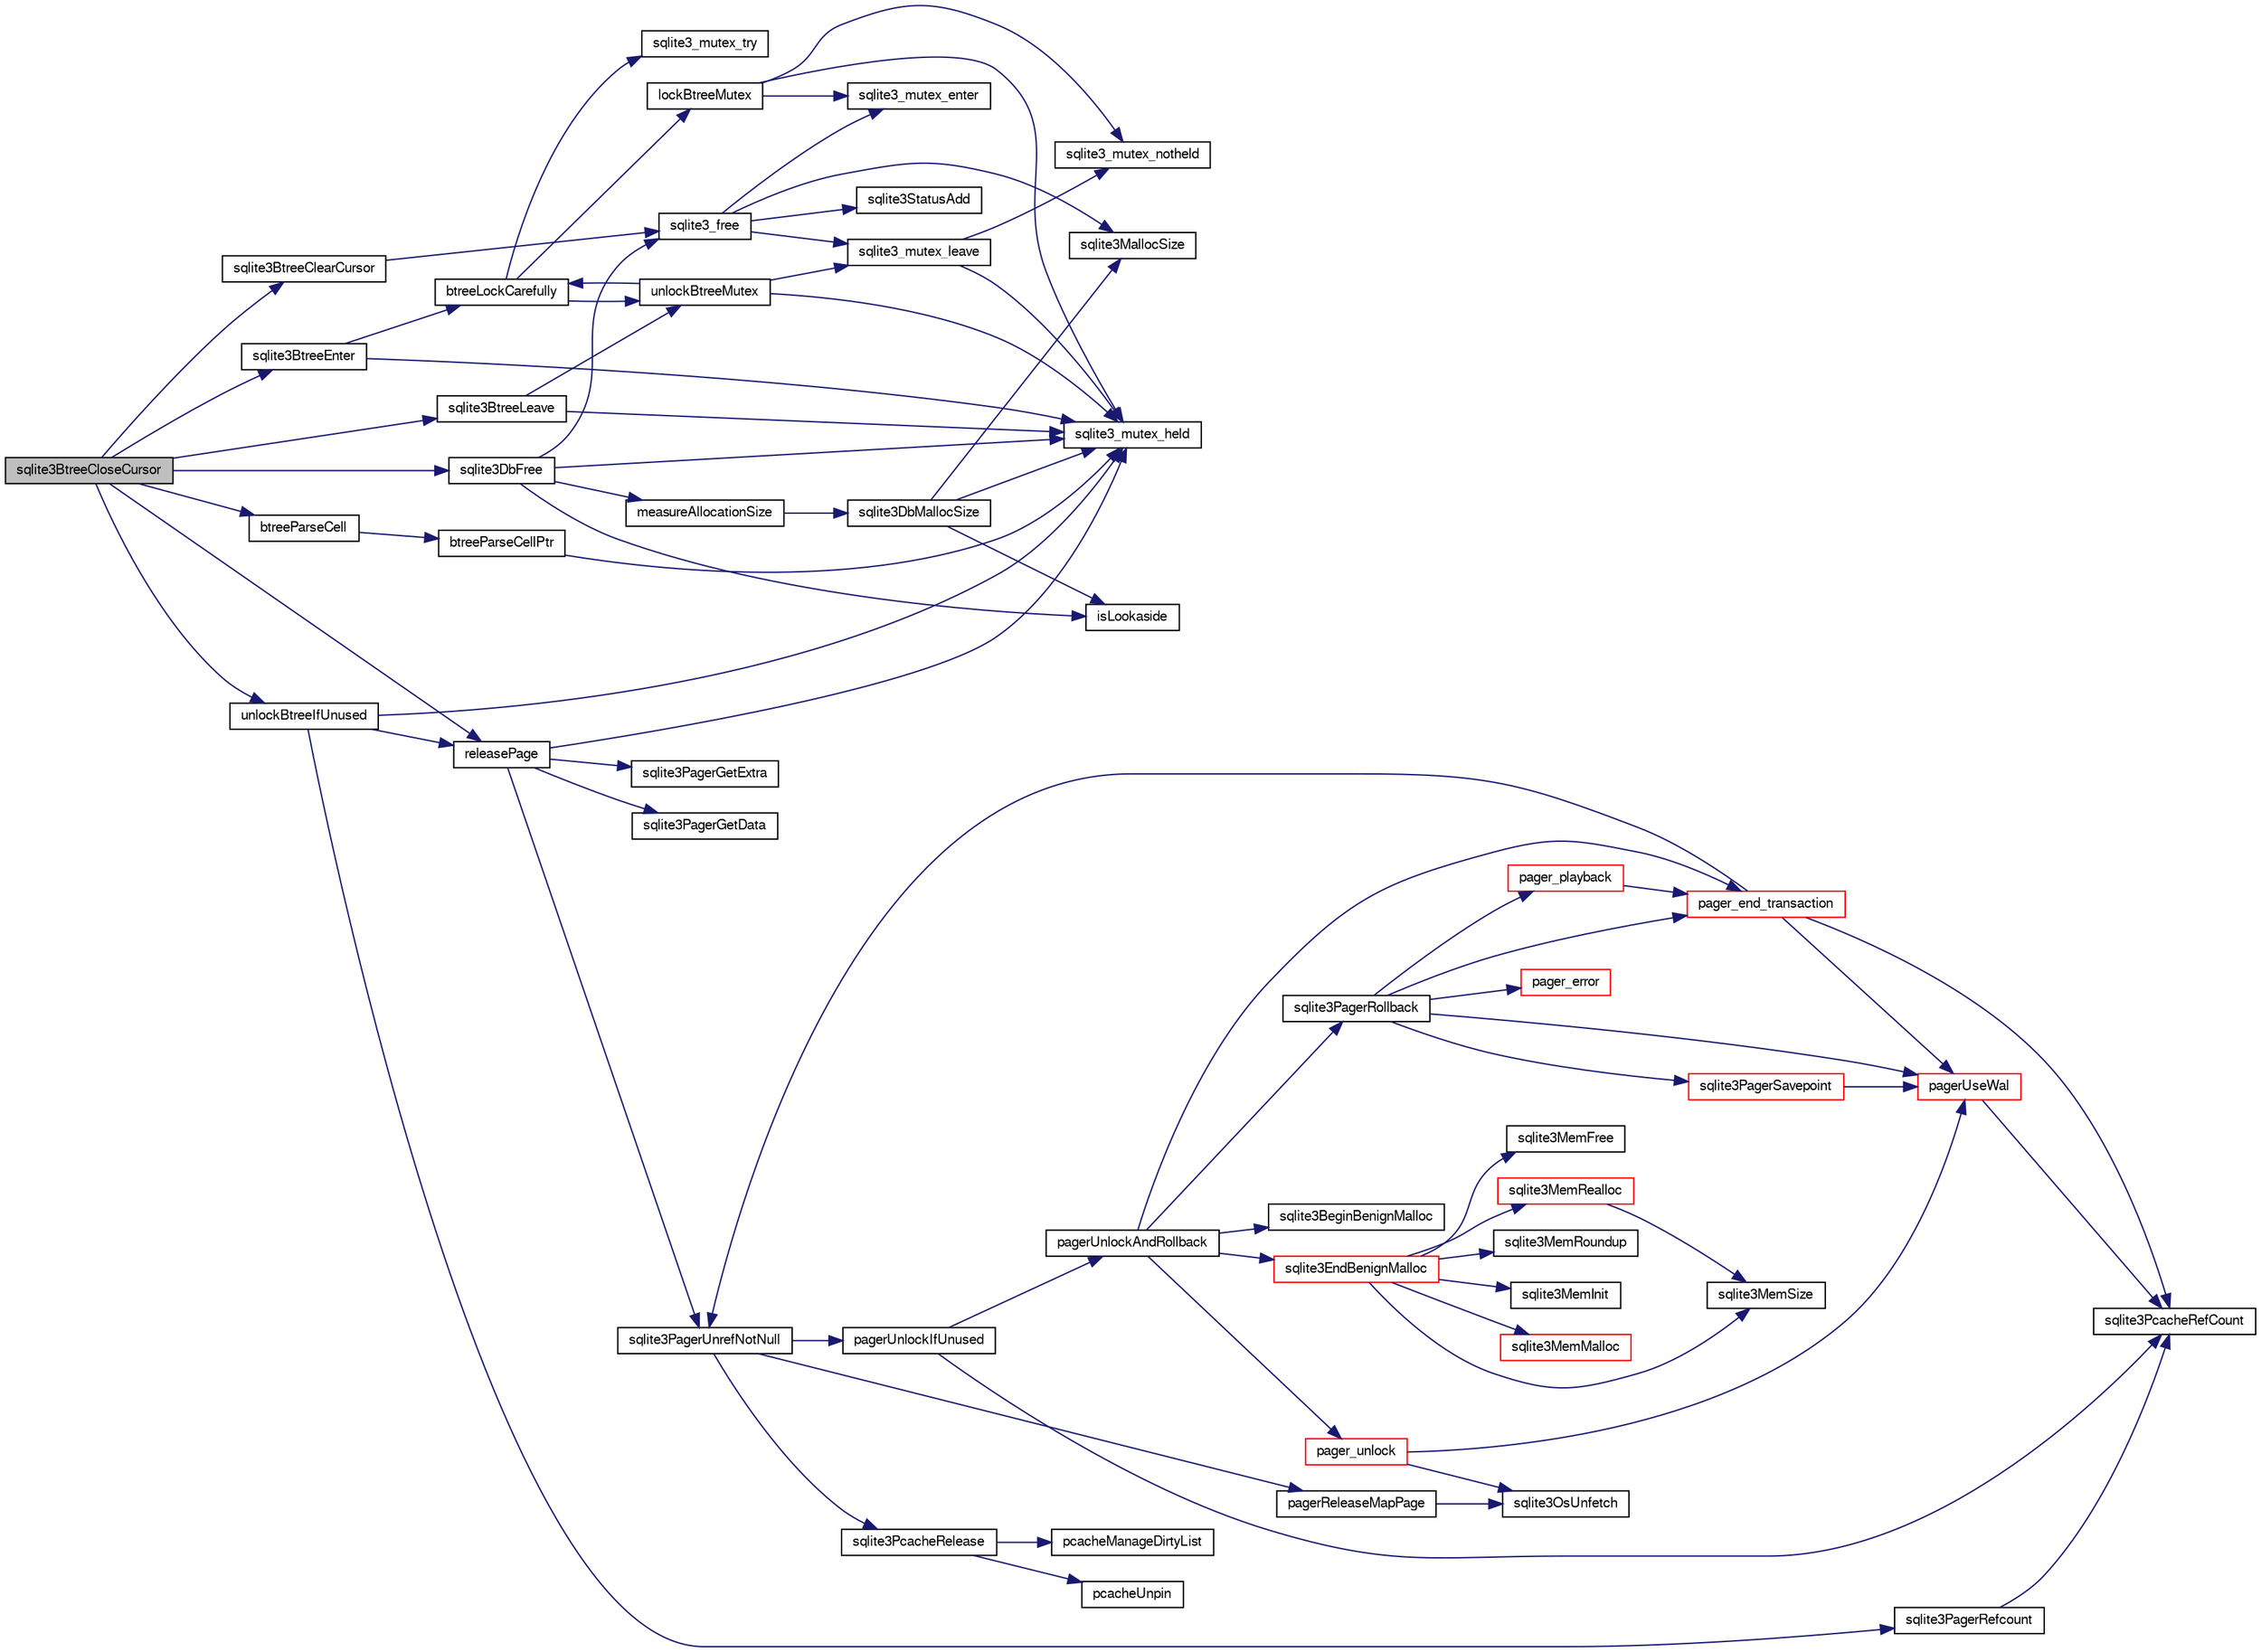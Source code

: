 digraph "sqlite3BtreeCloseCursor"
{
  edge [fontname="FreeSans",fontsize="10",labelfontname="FreeSans",labelfontsize="10"];
  node [fontname="FreeSans",fontsize="10",shape=record];
  rankdir="LR";
  Node439107 [label="sqlite3BtreeCloseCursor",height=0.2,width=0.4,color="black", fillcolor="grey75", style="filled", fontcolor="black"];
  Node439107 -> Node439108 [color="midnightblue",fontsize="10",style="solid",fontname="FreeSans"];
  Node439108 [label="sqlite3BtreeEnter",height=0.2,width=0.4,color="black", fillcolor="white", style="filled",URL="$sqlite3_8c.html#afa05d700ca373993fe6b0525b867feff"];
  Node439108 -> Node439109 [color="midnightblue",fontsize="10",style="solid",fontname="FreeSans"];
  Node439109 [label="sqlite3_mutex_held",height=0.2,width=0.4,color="black", fillcolor="white", style="filled",URL="$sqlite3_8c.html#acf77da68932b6bc163c5e68547ecc3e7"];
  Node439108 -> Node439110 [color="midnightblue",fontsize="10",style="solid",fontname="FreeSans"];
  Node439110 [label="btreeLockCarefully",height=0.2,width=0.4,color="black", fillcolor="white", style="filled",URL="$sqlite3_8c.html#a796746b1c1e4d6926960636bd74c79d7"];
  Node439110 -> Node439111 [color="midnightblue",fontsize="10",style="solid",fontname="FreeSans"];
  Node439111 [label="sqlite3_mutex_try",height=0.2,width=0.4,color="black", fillcolor="white", style="filled",URL="$sqlite3_8c.html#a196f84b09bdfda96ae5ae23189be1ec8"];
  Node439110 -> Node439112 [color="midnightblue",fontsize="10",style="solid",fontname="FreeSans"];
  Node439112 [label="unlockBtreeMutex",height=0.2,width=0.4,color="black", fillcolor="white", style="filled",URL="$sqlite3_8c.html#a29bc7d1c753dfa2af9fb296b7dc19a4a"];
  Node439112 -> Node439109 [color="midnightblue",fontsize="10",style="solid",fontname="FreeSans"];
  Node439112 -> Node439113 [color="midnightblue",fontsize="10",style="solid",fontname="FreeSans"];
  Node439113 [label="sqlite3_mutex_leave",height=0.2,width=0.4,color="black", fillcolor="white", style="filled",URL="$sqlite3_8c.html#a5838d235601dbd3c1fa993555c6bcc93"];
  Node439113 -> Node439109 [color="midnightblue",fontsize="10",style="solid",fontname="FreeSans"];
  Node439113 -> Node439114 [color="midnightblue",fontsize="10",style="solid",fontname="FreeSans"];
  Node439114 [label="sqlite3_mutex_notheld",height=0.2,width=0.4,color="black", fillcolor="white", style="filled",URL="$sqlite3_8c.html#a83967c837c1c000d3b5adcfaa688f5dc"];
  Node439112 -> Node439110 [color="midnightblue",fontsize="10",style="solid",fontname="FreeSans"];
  Node439110 -> Node439115 [color="midnightblue",fontsize="10",style="solid",fontname="FreeSans"];
  Node439115 [label="lockBtreeMutex",height=0.2,width=0.4,color="black", fillcolor="white", style="filled",URL="$sqlite3_8c.html#ab1714bc62ac8a451c7b17bc53053ca53"];
  Node439115 -> Node439114 [color="midnightblue",fontsize="10",style="solid",fontname="FreeSans"];
  Node439115 -> Node439109 [color="midnightblue",fontsize="10",style="solid",fontname="FreeSans"];
  Node439115 -> Node439116 [color="midnightblue",fontsize="10",style="solid",fontname="FreeSans"];
  Node439116 [label="sqlite3_mutex_enter",height=0.2,width=0.4,color="black", fillcolor="white", style="filled",URL="$sqlite3_8c.html#a1c12cde690bd89f104de5cbad12a6bf5"];
  Node439107 -> Node439117 [color="midnightblue",fontsize="10",style="solid",fontname="FreeSans"];
  Node439117 [label="sqlite3BtreeClearCursor",height=0.2,width=0.4,color="black", fillcolor="white", style="filled",URL="$sqlite3_8c.html#ad53903979a58184b0d15593e6f98d9c5"];
  Node439117 -> Node439118 [color="midnightblue",fontsize="10",style="solid",fontname="FreeSans"];
  Node439118 [label="sqlite3_free",height=0.2,width=0.4,color="black", fillcolor="white", style="filled",URL="$sqlite3_8c.html#a6552349e36a8a691af5487999ab09519"];
  Node439118 -> Node439116 [color="midnightblue",fontsize="10",style="solid",fontname="FreeSans"];
  Node439118 -> Node439119 [color="midnightblue",fontsize="10",style="solid",fontname="FreeSans"];
  Node439119 [label="sqlite3StatusAdd",height=0.2,width=0.4,color="black", fillcolor="white", style="filled",URL="$sqlite3_8c.html#afa029f93586aeab4cc85360905dae9cd"];
  Node439118 -> Node439120 [color="midnightblue",fontsize="10",style="solid",fontname="FreeSans"];
  Node439120 [label="sqlite3MallocSize",height=0.2,width=0.4,color="black", fillcolor="white", style="filled",URL="$sqlite3_8c.html#acf5d2a5f35270bafb050bd2def576955"];
  Node439118 -> Node439113 [color="midnightblue",fontsize="10",style="solid",fontname="FreeSans"];
  Node439107 -> Node439121 [color="midnightblue",fontsize="10",style="solid",fontname="FreeSans"];
  Node439121 [label="releasePage",height=0.2,width=0.4,color="black", fillcolor="white", style="filled",URL="$sqlite3_8c.html#a92c6fb14f9bcf117440c35116c26d6c4"];
  Node439121 -> Node439122 [color="midnightblue",fontsize="10",style="solid",fontname="FreeSans"];
  Node439122 [label="sqlite3PagerGetExtra",height=0.2,width=0.4,color="black", fillcolor="white", style="filled",URL="$sqlite3_8c.html#a48e879a6d20f06f27390973ab8d59bd7"];
  Node439121 -> Node439123 [color="midnightblue",fontsize="10",style="solid",fontname="FreeSans"];
  Node439123 [label="sqlite3PagerGetData",height=0.2,width=0.4,color="black", fillcolor="white", style="filled",URL="$sqlite3_8c.html#a9dd340e56fb4b7fad4df339595b8d8a2"];
  Node439121 -> Node439109 [color="midnightblue",fontsize="10",style="solid",fontname="FreeSans"];
  Node439121 -> Node439124 [color="midnightblue",fontsize="10",style="solid",fontname="FreeSans"];
  Node439124 [label="sqlite3PagerUnrefNotNull",height=0.2,width=0.4,color="black", fillcolor="white", style="filled",URL="$sqlite3_8c.html#a4b314f96f09f5c68c94672e420e31ab9"];
  Node439124 -> Node439125 [color="midnightblue",fontsize="10",style="solid",fontname="FreeSans"];
  Node439125 [label="pagerReleaseMapPage",height=0.2,width=0.4,color="black", fillcolor="white", style="filled",URL="$sqlite3_8c.html#aefa288f9febba49488ab634f8b0d5f6d"];
  Node439125 -> Node439126 [color="midnightblue",fontsize="10",style="solid",fontname="FreeSans"];
  Node439126 [label="sqlite3OsUnfetch",height=0.2,width=0.4,color="black", fillcolor="white", style="filled",URL="$sqlite3_8c.html#abc0da72cb8b8989cf8708b572fe5fef4"];
  Node439124 -> Node439127 [color="midnightblue",fontsize="10",style="solid",fontname="FreeSans"];
  Node439127 [label="sqlite3PcacheRelease",height=0.2,width=0.4,color="black", fillcolor="white", style="filled",URL="$sqlite3_8c.html#ad07fc7a8130ad1e77861f345084b1b83"];
  Node439127 -> Node439128 [color="midnightblue",fontsize="10",style="solid",fontname="FreeSans"];
  Node439128 [label="pcacheUnpin",height=0.2,width=0.4,color="black", fillcolor="white", style="filled",URL="$sqlite3_8c.html#a76530dde0f26366c0614d713daf9859c"];
  Node439127 -> Node439129 [color="midnightblue",fontsize="10",style="solid",fontname="FreeSans"];
  Node439129 [label="pcacheManageDirtyList",height=0.2,width=0.4,color="black", fillcolor="white", style="filled",URL="$sqlite3_8c.html#aae9bc2ddff700c30e5f9c80d531d6acc"];
  Node439124 -> Node439130 [color="midnightblue",fontsize="10",style="solid",fontname="FreeSans"];
  Node439130 [label="pagerUnlockIfUnused",height=0.2,width=0.4,color="black", fillcolor="white", style="filled",URL="$sqlite3_8c.html#abf547f4276efb6f10262f7fde1e4d065"];
  Node439130 -> Node439131 [color="midnightblue",fontsize="10",style="solid",fontname="FreeSans"];
  Node439131 [label="sqlite3PcacheRefCount",height=0.2,width=0.4,color="black", fillcolor="white", style="filled",URL="$sqlite3_8c.html#adee2536d23ec9628e0883ccab03b3429"];
  Node439130 -> Node439132 [color="midnightblue",fontsize="10",style="solid",fontname="FreeSans"];
  Node439132 [label="pagerUnlockAndRollback",height=0.2,width=0.4,color="black", fillcolor="white", style="filled",URL="$sqlite3_8c.html#a02d96b7bf62c3b13ba905d168914518c"];
  Node439132 -> Node439133 [color="midnightblue",fontsize="10",style="solid",fontname="FreeSans"];
  Node439133 [label="sqlite3BeginBenignMalloc",height=0.2,width=0.4,color="black", fillcolor="white", style="filled",URL="$sqlite3_8c.html#a3344c0e2b1b6df701a1cb326602fac14"];
  Node439132 -> Node439134 [color="midnightblue",fontsize="10",style="solid",fontname="FreeSans"];
  Node439134 [label="sqlite3PagerRollback",height=0.2,width=0.4,color="black", fillcolor="white", style="filled",URL="$sqlite3_8c.html#afdd2ecbb97b7a716892ff6bd10c7dfd0"];
  Node439134 -> Node439135 [color="midnightblue",fontsize="10",style="solid",fontname="FreeSans"];
  Node439135 [label="pagerUseWal",height=0.2,width=0.4,color="red", fillcolor="white", style="filled",URL="$sqlite3_8c.html#a31def80bfe1de9284d635ba190a5eb68"];
  Node439135 -> Node439131 [color="midnightblue",fontsize="10",style="solid",fontname="FreeSans"];
  Node439134 -> Node439410 [color="midnightblue",fontsize="10",style="solid",fontname="FreeSans"];
  Node439410 [label="sqlite3PagerSavepoint",height=0.2,width=0.4,color="red", fillcolor="white", style="filled",URL="$sqlite3_8c.html#a8b5f1920b6a8b564a47e243868f2c8d4"];
  Node439410 -> Node439135 [color="midnightblue",fontsize="10",style="solid",fontname="FreeSans"];
  Node439134 -> Node439499 [color="midnightblue",fontsize="10",style="solid",fontname="FreeSans"];
  Node439499 [label="pager_end_transaction",height=0.2,width=0.4,color="red", fillcolor="white", style="filled",URL="$sqlite3_8c.html#a0814e2cfab386b1e3ba74528870339fe"];
  Node439499 -> Node439135 [color="midnightblue",fontsize="10",style="solid",fontname="FreeSans"];
  Node439499 -> Node439131 [color="midnightblue",fontsize="10",style="solid",fontname="FreeSans"];
  Node439499 -> Node439124 [color="midnightblue",fontsize="10",style="solid",fontname="FreeSans"];
  Node439134 -> Node439515 [color="midnightblue",fontsize="10",style="solid",fontname="FreeSans"];
  Node439515 [label="pager_playback",height=0.2,width=0.4,color="red", fillcolor="white", style="filled",URL="$sqlite3_8c.html#a9d9a750a9fc76eb4b668c8a16b164a65"];
  Node439515 -> Node439499 [color="midnightblue",fontsize="10",style="solid",fontname="FreeSans"];
  Node439134 -> Node439523 [color="midnightblue",fontsize="10",style="solid",fontname="FreeSans"];
  Node439523 [label="pager_error",height=0.2,width=0.4,color="red", fillcolor="white", style="filled",URL="$sqlite3_8c.html#ac15e13c61047b37098e21115614ddd22"];
  Node439132 -> Node439204 [color="midnightblue",fontsize="10",style="solid",fontname="FreeSans"];
  Node439204 [label="sqlite3EndBenignMalloc",height=0.2,width=0.4,color="red", fillcolor="white", style="filled",URL="$sqlite3_8c.html#a4582127cc64d483dc66c7acf9d8d8fbb"];
  Node439204 -> Node439179 [color="midnightblue",fontsize="10",style="solid",fontname="FreeSans"];
  Node439179 [label="sqlite3MemMalloc",height=0.2,width=0.4,color="red", fillcolor="white", style="filled",URL="$sqlite3_8c.html#a53157f1a669f949332f44ca9f15c0a43"];
  Node439204 -> Node439184 [color="midnightblue",fontsize="10",style="solid",fontname="FreeSans"];
  Node439184 [label="sqlite3MemFree",height=0.2,width=0.4,color="black", fillcolor="white", style="filled",URL="$sqlite3_8c.html#a4198492989c7a427e3d704c06058850a"];
  Node439204 -> Node439185 [color="midnightblue",fontsize="10",style="solid",fontname="FreeSans"];
  Node439185 [label="sqlite3MemRealloc",height=0.2,width=0.4,color="red", fillcolor="white", style="filled",URL="$sqlite3_8c.html#addd043cc5742c3b0cf536763cd4e6948"];
  Node439185 -> Node439186 [color="midnightblue",fontsize="10",style="solid",fontname="FreeSans"];
  Node439186 [label="sqlite3MemSize",height=0.2,width=0.4,color="black", fillcolor="white", style="filled",URL="$sqlite3_8c.html#a564962938d56643e999de431c190f937"];
  Node439204 -> Node439186 [color="midnightblue",fontsize="10",style="solid",fontname="FreeSans"];
  Node439204 -> Node439187 [color="midnightblue",fontsize="10",style="solid",fontname="FreeSans"];
  Node439187 [label="sqlite3MemRoundup",height=0.2,width=0.4,color="black", fillcolor="white", style="filled",URL="$sqlite3_8c.html#ac9d66a2d2d224dfafcf6a49d48436ddc"];
  Node439204 -> Node439188 [color="midnightblue",fontsize="10",style="solid",fontname="FreeSans"];
  Node439188 [label="sqlite3MemInit",height=0.2,width=0.4,color="black", fillcolor="white", style="filled",URL="$sqlite3_8c.html#a1ec61c1becf036ba7fcb571ae51300af"];
  Node439132 -> Node439499 [color="midnightblue",fontsize="10",style="solid",fontname="FreeSans"];
  Node439132 -> Node439524 [color="midnightblue",fontsize="10",style="solid",fontname="FreeSans"];
  Node439524 [label="pager_unlock",height=0.2,width=0.4,color="red", fillcolor="white", style="filled",URL="$sqlite3_8c.html#a5b54bd09bd76fa68eb6310fbf9bbaf20"];
  Node439524 -> Node439135 [color="midnightblue",fontsize="10",style="solid",fontname="FreeSans"];
  Node439524 -> Node439126 [color="midnightblue",fontsize="10",style="solid",fontname="FreeSans"];
  Node439107 -> Node439526 [color="midnightblue",fontsize="10",style="solid",fontname="FreeSans"];
  Node439526 [label="unlockBtreeIfUnused",height=0.2,width=0.4,color="black", fillcolor="white", style="filled",URL="$sqlite3_8c.html#ada198bfad4d2c61e88bd9317e98cc96c"];
  Node439526 -> Node439109 [color="midnightblue",fontsize="10",style="solid",fontname="FreeSans"];
  Node439526 -> Node439527 [color="midnightblue",fontsize="10",style="solid",fontname="FreeSans"];
  Node439527 [label="sqlite3PagerRefcount",height=0.2,width=0.4,color="black", fillcolor="white", style="filled",URL="$sqlite3_8c.html#a865a3e27288083a9cdfd8de2ba365d80"];
  Node439527 -> Node439131 [color="midnightblue",fontsize="10",style="solid",fontname="FreeSans"];
  Node439526 -> Node439121 [color="midnightblue",fontsize="10",style="solid",fontname="FreeSans"];
  Node439107 -> Node439145 [color="midnightblue",fontsize="10",style="solid",fontname="FreeSans"];
  Node439145 [label="sqlite3DbFree",height=0.2,width=0.4,color="black", fillcolor="white", style="filled",URL="$sqlite3_8c.html#ac70ab821a6607b4a1b909582dc37a069"];
  Node439145 -> Node439109 [color="midnightblue",fontsize="10",style="solid",fontname="FreeSans"];
  Node439145 -> Node439146 [color="midnightblue",fontsize="10",style="solid",fontname="FreeSans"];
  Node439146 [label="measureAllocationSize",height=0.2,width=0.4,color="black", fillcolor="white", style="filled",URL="$sqlite3_8c.html#a45731e644a22fdb756e2b6337224217a"];
  Node439146 -> Node439147 [color="midnightblue",fontsize="10",style="solid",fontname="FreeSans"];
  Node439147 [label="sqlite3DbMallocSize",height=0.2,width=0.4,color="black", fillcolor="white", style="filled",URL="$sqlite3_8c.html#aa397e5a8a03495203a0767abf0a71f86"];
  Node439147 -> Node439120 [color="midnightblue",fontsize="10",style="solid",fontname="FreeSans"];
  Node439147 -> Node439109 [color="midnightblue",fontsize="10",style="solid",fontname="FreeSans"];
  Node439147 -> Node439148 [color="midnightblue",fontsize="10",style="solid",fontname="FreeSans"];
  Node439148 [label="isLookaside",height=0.2,width=0.4,color="black", fillcolor="white", style="filled",URL="$sqlite3_8c.html#a770fa05ff9717b75e16f4d968a77b897"];
  Node439145 -> Node439148 [color="midnightblue",fontsize="10",style="solid",fontname="FreeSans"];
  Node439145 -> Node439118 [color="midnightblue",fontsize="10",style="solid",fontname="FreeSans"];
  Node439107 -> Node439456 [color="midnightblue",fontsize="10",style="solid",fontname="FreeSans"];
  Node439456 [label="sqlite3BtreeLeave",height=0.2,width=0.4,color="black", fillcolor="white", style="filled",URL="$sqlite3_8c.html#a460e4f89d1aeef4b4d334cfe8165da89"];
  Node439456 -> Node439112 [color="midnightblue",fontsize="10",style="solid",fontname="FreeSans"];
  Node439456 -> Node439109 [color="midnightblue",fontsize="10",style="solid",fontname="FreeSans"];
  Node439107 -> Node439528 [color="midnightblue",fontsize="10",style="solid",fontname="FreeSans"];
  Node439528 [label="btreeParseCell",height=0.2,width=0.4,color="black", fillcolor="white", style="filled",URL="$sqlite3_8c.html#a021501c1cbcd07489dd287ea657edaac"];
  Node439528 -> Node439529 [color="midnightblue",fontsize="10",style="solid",fontname="FreeSans"];
  Node439529 [label="btreeParseCellPtr",height=0.2,width=0.4,color="black", fillcolor="white", style="filled",URL="$sqlite3_8c.html#a1eba22ca0ddf563de0b29c64551c759f"];
  Node439529 -> Node439109 [color="midnightblue",fontsize="10",style="solid",fontname="FreeSans"];
}
